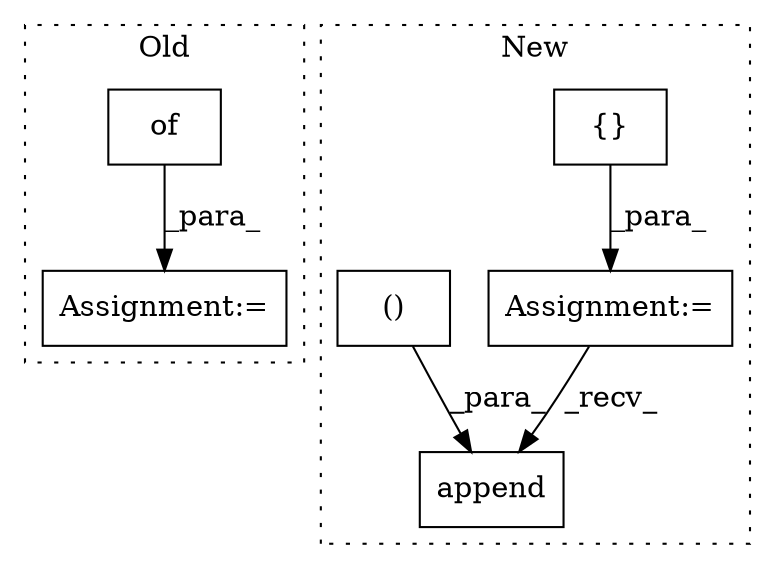 digraph G {
subgraph cluster0 {
1 [label="of" a="32" s="992" l="4" shape="box"];
5 [label="Assignment:=" a="7" s="987" l="1" shape="box"];
label = "Old";
style="dotted";
}
subgraph cluster1 {
2 [label="append" a="32" s="1413,1453" l="16,2" shape="box"];
3 [label="{}" a="4" s="1018" l="2" shape="box"];
4 [label="Assignment:=" a="7" s="980" l="1" shape="box"];
6 [label="()" a="106" s="1429" l="24" shape="box"];
label = "New";
style="dotted";
}
1 -> 5 [label="_para_"];
3 -> 4 [label="_para_"];
4 -> 2 [label="_recv_"];
6 -> 2 [label="_para_"];
}